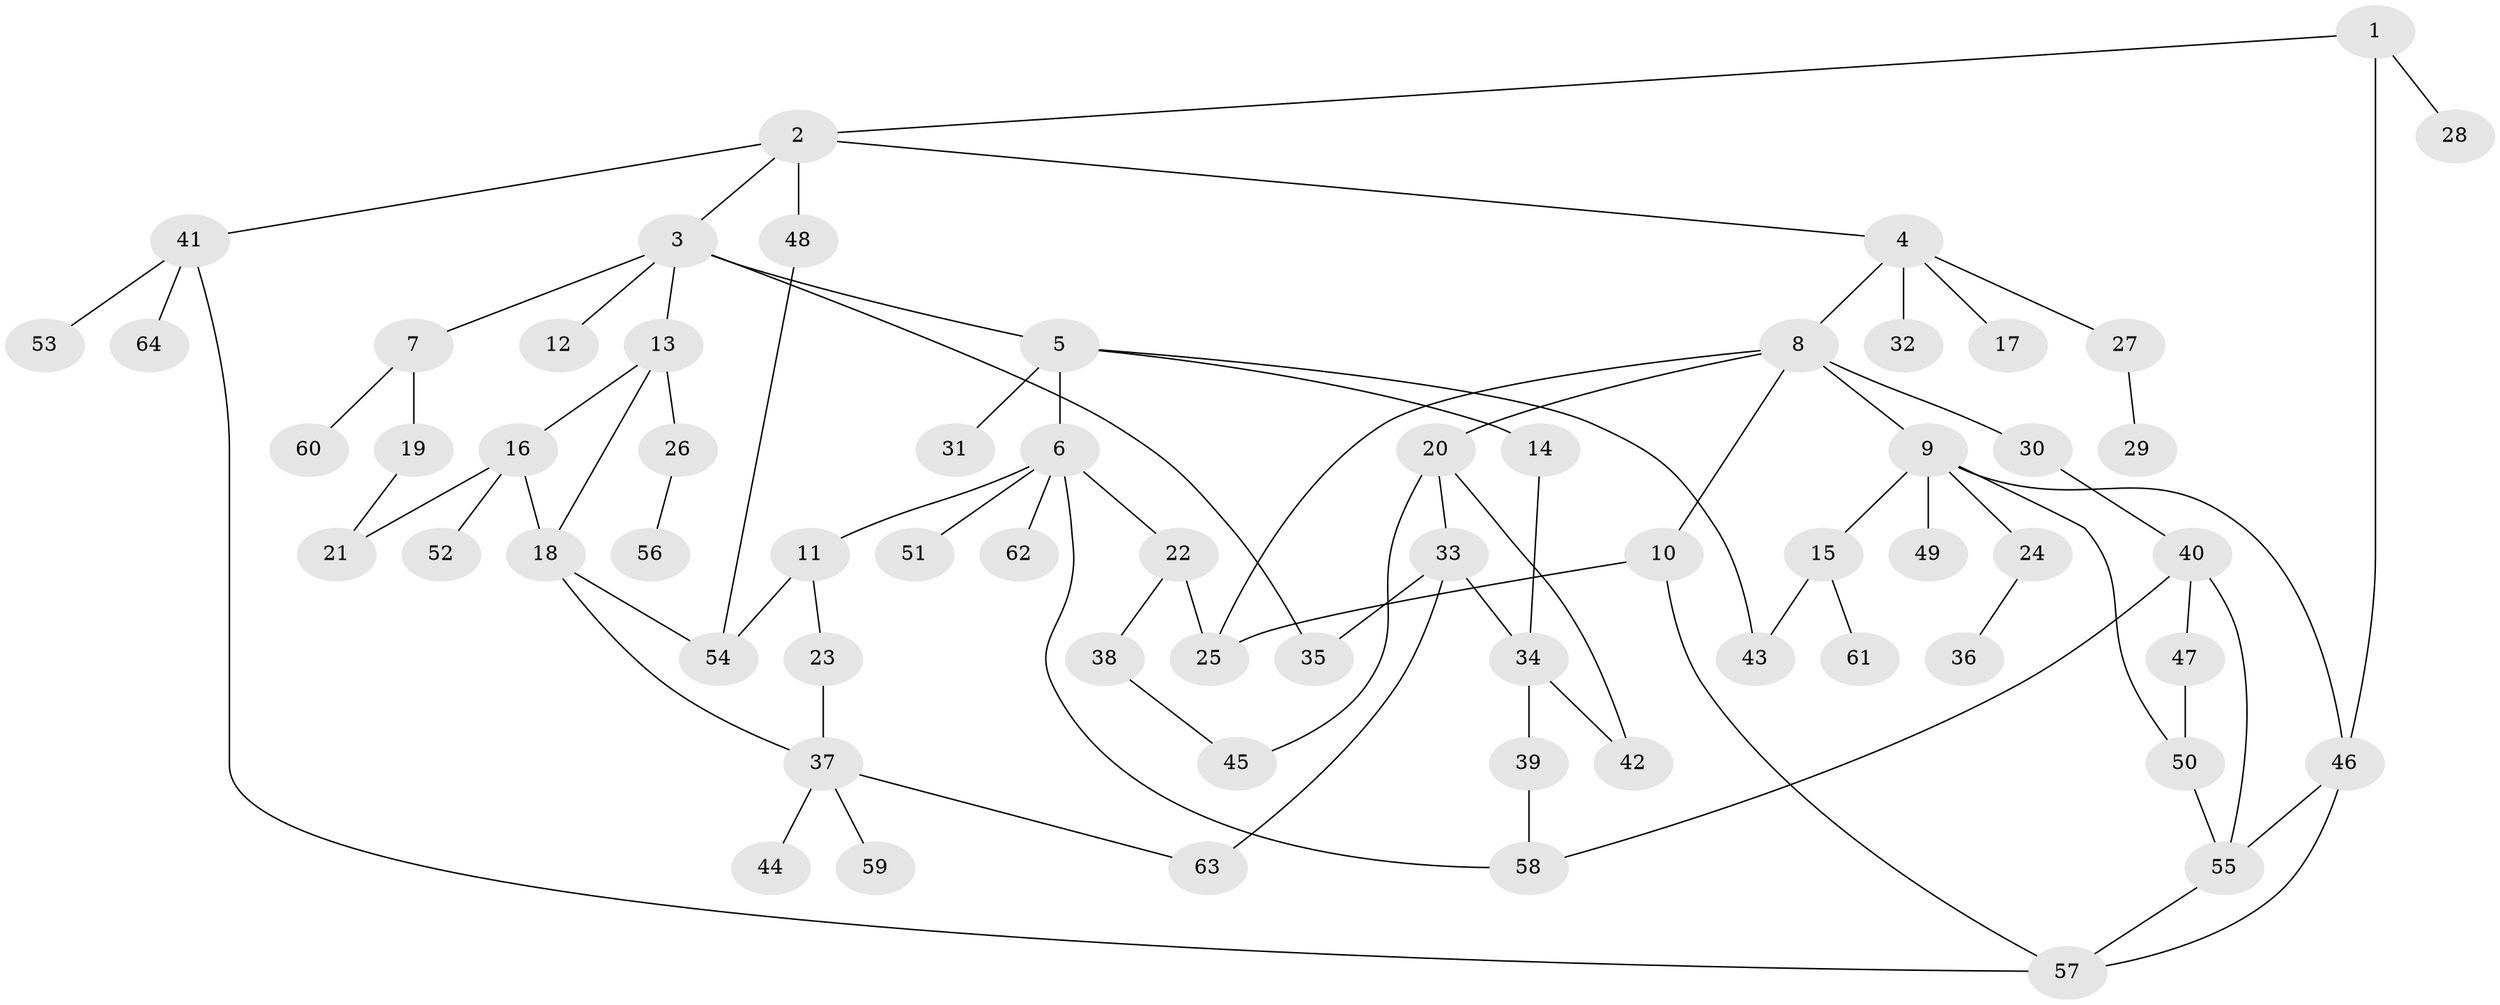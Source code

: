 // coarse degree distribution, {5: 0.1282051282051282, 6: 0.02564102564102564, 4: 0.20512820512820512, 7: 0.02564102564102564, 2: 0.1282051282051282, 10: 0.02564102564102564, 1: 0.3333333333333333, 3: 0.1282051282051282}
// Generated by graph-tools (version 1.1) at 2025/23/03/03/25 07:23:31]
// undirected, 64 vertices, 85 edges
graph export_dot {
graph [start="1"]
  node [color=gray90,style=filled];
  1;
  2;
  3;
  4;
  5;
  6;
  7;
  8;
  9;
  10;
  11;
  12;
  13;
  14;
  15;
  16;
  17;
  18;
  19;
  20;
  21;
  22;
  23;
  24;
  25;
  26;
  27;
  28;
  29;
  30;
  31;
  32;
  33;
  34;
  35;
  36;
  37;
  38;
  39;
  40;
  41;
  42;
  43;
  44;
  45;
  46;
  47;
  48;
  49;
  50;
  51;
  52;
  53;
  54;
  55;
  56;
  57;
  58;
  59;
  60;
  61;
  62;
  63;
  64;
  1 -- 2;
  1 -- 28;
  1 -- 46;
  2 -- 3;
  2 -- 4;
  2 -- 41;
  2 -- 48;
  3 -- 5;
  3 -- 7;
  3 -- 12;
  3 -- 13;
  3 -- 35;
  4 -- 8;
  4 -- 17;
  4 -- 27;
  4 -- 32;
  5 -- 6;
  5 -- 14;
  5 -- 31;
  5 -- 43;
  6 -- 11;
  6 -- 22;
  6 -- 51;
  6 -- 62;
  6 -- 58;
  7 -- 19;
  7 -- 60;
  8 -- 9;
  8 -- 10;
  8 -- 20;
  8 -- 30;
  8 -- 25;
  9 -- 15;
  9 -- 24;
  9 -- 49;
  9 -- 50;
  9 -- 46;
  10 -- 25;
  10 -- 57;
  11 -- 23;
  11 -- 54;
  13 -- 16;
  13 -- 18;
  13 -- 26;
  14 -- 34;
  15 -- 61;
  15 -- 43;
  16 -- 52;
  16 -- 21;
  16 -- 18;
  18 -- 37;
  18 -- 54;
  19 -- 21;
  20 -- 33;
  20 -- 42;
  20 -- 45;
  22 -- 38;
  22 -- 25;
  23 -- 37;
  24 -- 36;
  26 -- 56;
  27 -- 29;
  30 -- 40;
  33 -- 34;
  33 -- 35;
  33 -- 63;
  34 -- 39;
  34 -- 42;
  37 -- 44;
  37 -- 59;
  37 -- 63;
  38 -- 45;
  39 -- 58;
  40 -- 47;
  40 -- 58;
  40 -- 55;
  41 -- 53;
  41 -- 64;
  41 -- 57;
  46 -- 55;
  46 -- 57;
  47 -- 50;
  48 -- 54;
  50 -- 55;
  55 -- 57;
}
